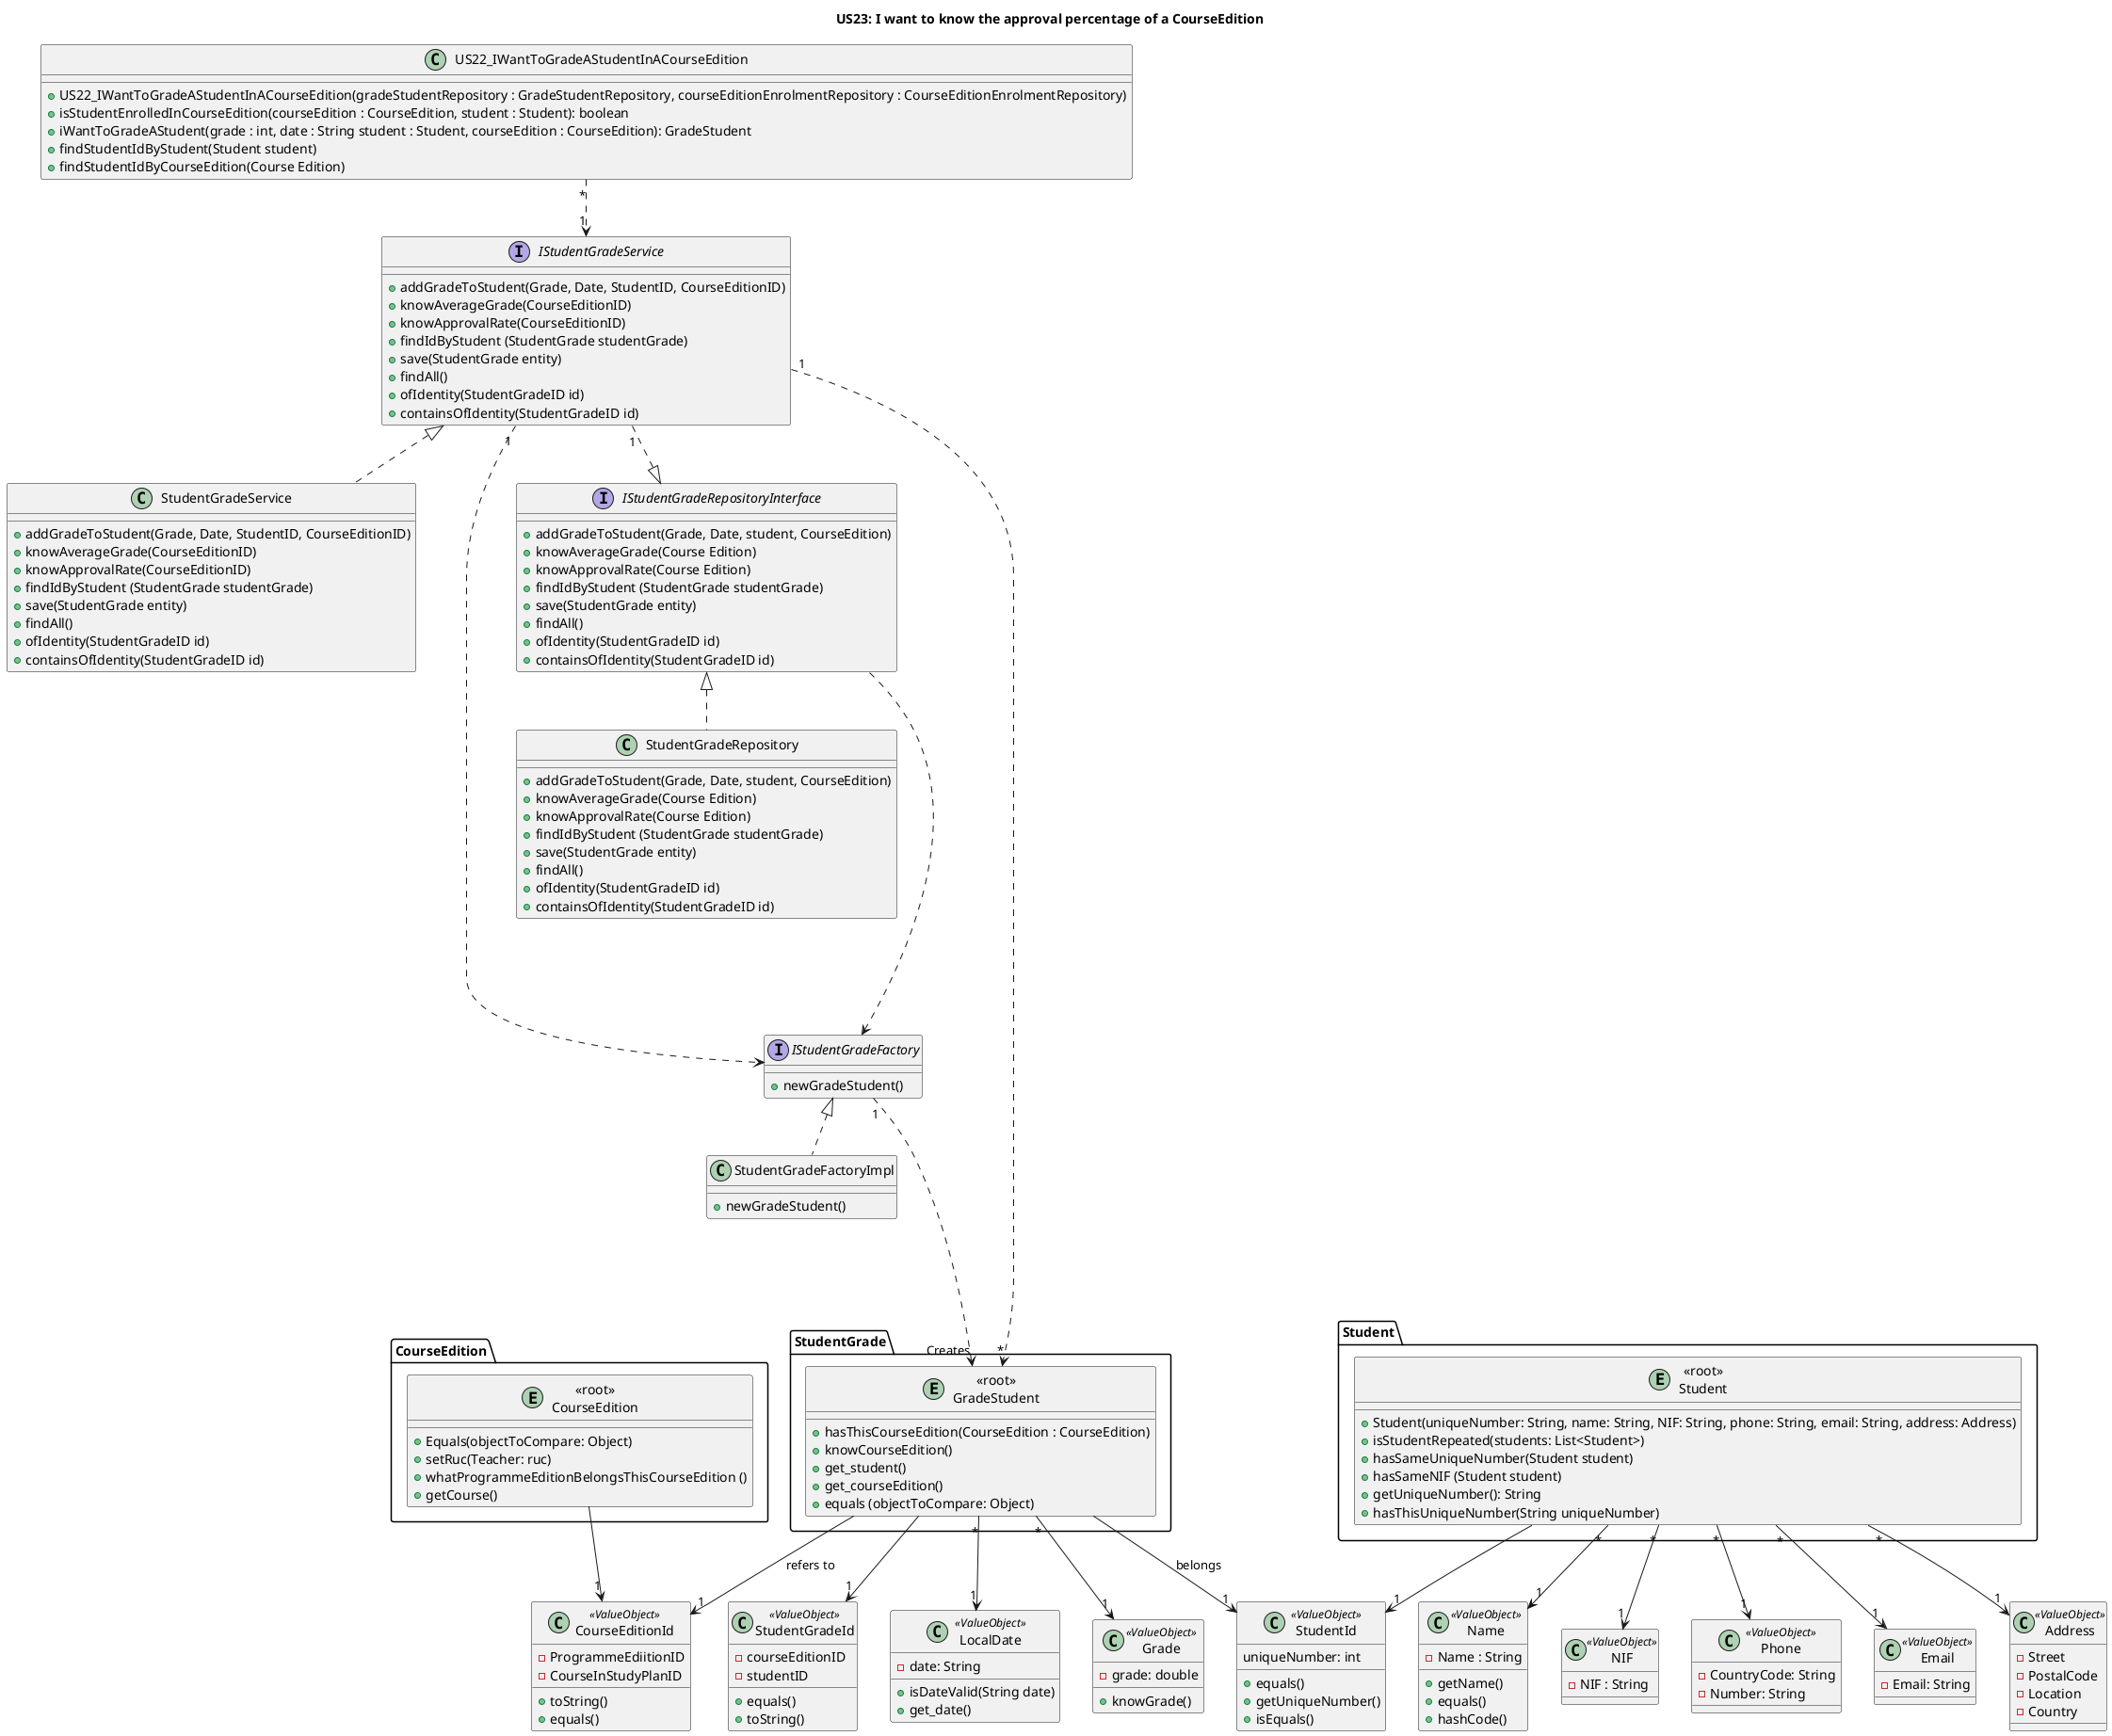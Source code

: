 @startuml
title US23: I want to know the approval percentage of a CourseEdition
'left to right direction

class US22_IWantToGradeAStudentInACourseEdition {
    +US22_IWantToGradeAStudentInACourseEdition(gradeStudentRepository : GradeStudentRepository, courseEditionEnrolmentRepository : CourseEditionEnrolmentRepository)
    +isStudentEnrolledInCourseEdition(courseEdition : CourseEdition, student : Student): boolean
    +iWantToGradeAStudent(grade : int, date : String student : Student, courseEdition : CourseEdition): GradeStudent
    +findStudentIdByStudent(Student student)
    +findStudentIdByCourseEdition(Course Edition)
}

interface IStudentGradeService {
        +addGradeToStudent(Grade, Date, StudentID, CourseEditionID)
        +knowAverageGrade(CourseEditionID)
        +knowApprovalRate(CourseEditionID)
        +findIdByStudent (StudentGrade studentGrade)
        +save(StudentGrade entity)
        +findAll()
        +ofIdentity(StudentGradeID id)
        +containsOfIdentity(StudentGradeID id)
}

class StudentGradeService {
        +addGradeToStudent(Grade, Date, StudentID, CourseEditionID)
        +knowAverageGrade(CourseEditionID)
        +knowApprovalRate(CourseEditionID)
        +findIdByStudent (StudentGrade studentGrade)
        +save(StudentGrade entity)
        +findAll()
        +ofIdentity(StudentGradeID id)
        +containsOfIdentity(StudentGradeID id)
}

/'
class CourseEditionEnrolmentRepository {
    +CourseEditionEnrolmentRepository (courseEditionEnrolmentFactory: CourseEditionEnrolmentFactory, courseEditionEnrolmentListFactory: CourseEditionEnrolmentListFactory)
    +enrolStudentInACourseEdition (student: Student, courseEdition: CourseEdition): boolean
    +isStudentEnrolledInCourseEdition (student: Student, courseEdition: CourseEdition): boolean
    +findByStudentAndEdition (student: Student, courseEdition: CourseEdition): CourseEditionEnrolment
    +numberOfStudentsEnrolledInCourseEdition (CourseEdition : CourseEdition): int
    +removeEnrolment (student : Student): boolean
    +enrolStudentInProgrammeCourseEdition(student : Student, List<CourseEdition> courseEdition)
}

interface ICourseEditionEnrolmentRepository {
    +CourseEditionEnrolmentRepository (courseEditionEnrolmentFactory: CourseEditionEnrolmentFactory, courseEditionEnrolmentListFactory: CourseEditionEnrolmentListFactory)
    +enrolStudentInACourseEdition (student: Student, courseEdition: CourseEdition): boolean
    +isStudentEnrolledInCourseEdition (student: Student, courseEdition: CourseEdition): boolean
    +findByStudentAndEdition (student: Student, courseEdition: CourseEdition): CourseEditionEnrolment
    +numberOfStudentsEnrolledInCourseEdition (CourseEdition : CourseEdition): int
    +removeEnrolment (student : Student): boolean
    +enrolStudentInProgrammeCourseEdition(student : Student, List<CourseEdition> courseEdition)
}


 class CourseEditionEnrolmentId <<ValueObject>> {
-StudentID
-CourseEditionID
+equals()
+hashCode()
+toString()
        }

package "CourseEditionEnrolment" {
entity "<<root>>\nCourseEditionEnrolment"  {
         +CourseEditionEnrolment(student:Student, courseEdition: CourseEdition)
         +equals (obj: Object): boolean
         +knowStudent(): Student
         +knowCourseEdition(): CourseEdition
         +deactivateEnrollment()

    }
    }
    '/


package "StudentGrade" {
entity "<<root>>\nGradeStudent"  {
    +hasThisCourseEdition(CourseEdition : CourseEdition)
    +knowCourseEdition()
    +get_student()
    +get_courseEdition()
    +equals (objectToCompare: Object)

    }

}
class Grade <<ValueObject>> {
        -grade: double
        +knowGrade()
    }
    class LocalDate <<ValueObject>> {
            -date: String
            +isDateValid(String date)
            +get_date()
        }

 class StudentGradeId <<ValueObject>> {
    -courseEditionID
    -studentID
    +equals()
    +toString()
        }

class StudentGradeRepository {
    +addGradeToStudent(Grade, Date, student, CourseEdition)
    +knowAverageGrade(Course Edition)
    +knowApprovalRate(Course Edition)
    +findIdByStudent (StudentGrade studentGrade)
    +save(StudentGrade entity)
    +findAll()
    +ofIdentity(StudentGradeID id)
    +containsOfIdentity(StudentGradeID id)
}

interface IStudentGradeRepositoryInterface {
   +addGradeToStudent(Grade, Date, student, CourseEdition)
   +knowAverageGrade(Course Edition)
   +knowApprovalRate(Course Edition)
   +findIdByStudent (StudentGrade studentGrade)
       +save(StudentGrade entity)
       +findAll()
       +ofIdentity(StudentGradeID id)
       +containsOfIdentity(StudentGradeID id)
}

interface IStudentGradeFactory {
    +newGradeStudent()
}


class StudentGradeFactoryImpl {
    +newGradeStudent()
}



class StudentId <<ValueObject>> {
uniqueNumber: int
+equals()
+getUniqueNumber()
+isEquals()
            }

package "Student" {
entity "<<root>>\nStudent"  {
        +Student(uniqueNumber: String, name: String, NIF: String, phone: String, email: String, address: Address)
         +isStudentRepeated(students: List<Student>)
         +hasSameUniqueNumber(Student student)
         +hasSameNIF (Student student)
         +getUniqueNumber(): String
         +hasThisUniqueNumber(String uniqueNumber)

    }

    }
    class Name <<ValueObject>> {
                    -Name : String
                    +getName()
                    +equals()
                    +hashCode()
                }
        class NIF <<ValueObject>> {
                     -NIF : String
                }
        class Phone <<ValueObject>> {
                         -CountryCode: String
                         -Number: String
                    }
        class Email <<ValueObject>> {
                         -Email: String
                        }
         class Address <<ValueObject>> {
                         -Street
                         -PostalCode
                         -Location
                         -Country
                            }
class CourseEditionId <<ValueObject>> {
-ProgrammeEdiitionID
-CourseInStudyPlanID
+toString()
+equals()
            }


package "CourseEdition" {
entity "<<root>>\nCourseEdition"  {
        +Equals(objectToCompare: Object)
      +setRuc(Teacher: ruc)
      +whatProgrammeEditionBelongsThisCourseEdition ()
      +getCourse()

    }
    }


"<<root>>\nStudent" "*" --> "1" Name
"<<root>>\nStudent" "*" --> "1" NIF
"<<root>>\nStudent" "*" --> "1" Email
"<<root>>\nStudent" "*" --> "1" Phone
"<<root>>\nStudent" "*" --> "1" Address
"<<root>>\nGradeStudent" "*" --> "1" Grade
"<<root>>\nGradeStudent" "*" --> "1" LocalDate
"<<root>>\nGradeStudent" --> "1" StudentId: belongs
"<<root>>\nGradeStudent" --> "1" CourseEditionId : refers to
IStudentGradeService "1" ....> IStudentGradeFactory
IStudentGradeFactory "1" ....> "Creates" "<<root>>\nGradeStudent"
IStudentGradeFactory  <|..  StudentGradeFactoryImpl


/' CourseEditionEnrolmentRepository ..|> ICourseEditionEnrolmentRepository
/' ICourseEditionEnrolmentRepository "1" --> "*" CourseEditionEnrolmentId
"<<root>>\nCourseEditionEnrolment" "*" --> "1" StudentId
"<<root>>\nCourseEditionEnrolment" --> "1" CourseEditionEnrolmentId
US22_IWantToGradeAStudentInACourseEdition "1" ..left..> "1    " ICourseEditionEnrolmentRepository
"<<root>>\nCourseEditionEnrolment" "*" -up-> "1" CourseEditionId
 "<<root>>\nCourseEditionEnrolment" --> "1" LocalDate '/
"<<root>>\nGradeStudent" --> "1" StudentGradeId
"<<root>>\nCourseEdition" --> "1" CourseEditionId
"<<root>>\nStudent" --> "1" StudentId
IStudentGradeService <|..StudentGradeService
IStudentGradeRepositoryInterface <|..StudentGradeRepository
IStudentGradeRepositoryInterface ....> IStudentGradeFactory



IStudentGradeService "1" ....> "*" "<<root>>\nGradeStudent"




IStudentGradeService "1" ..|> IStudentGradeRepositoryInterface
US22_IWantToGradeAStudentInACourseEdition "*" ..> "1" IStudentGradeService

@enduml